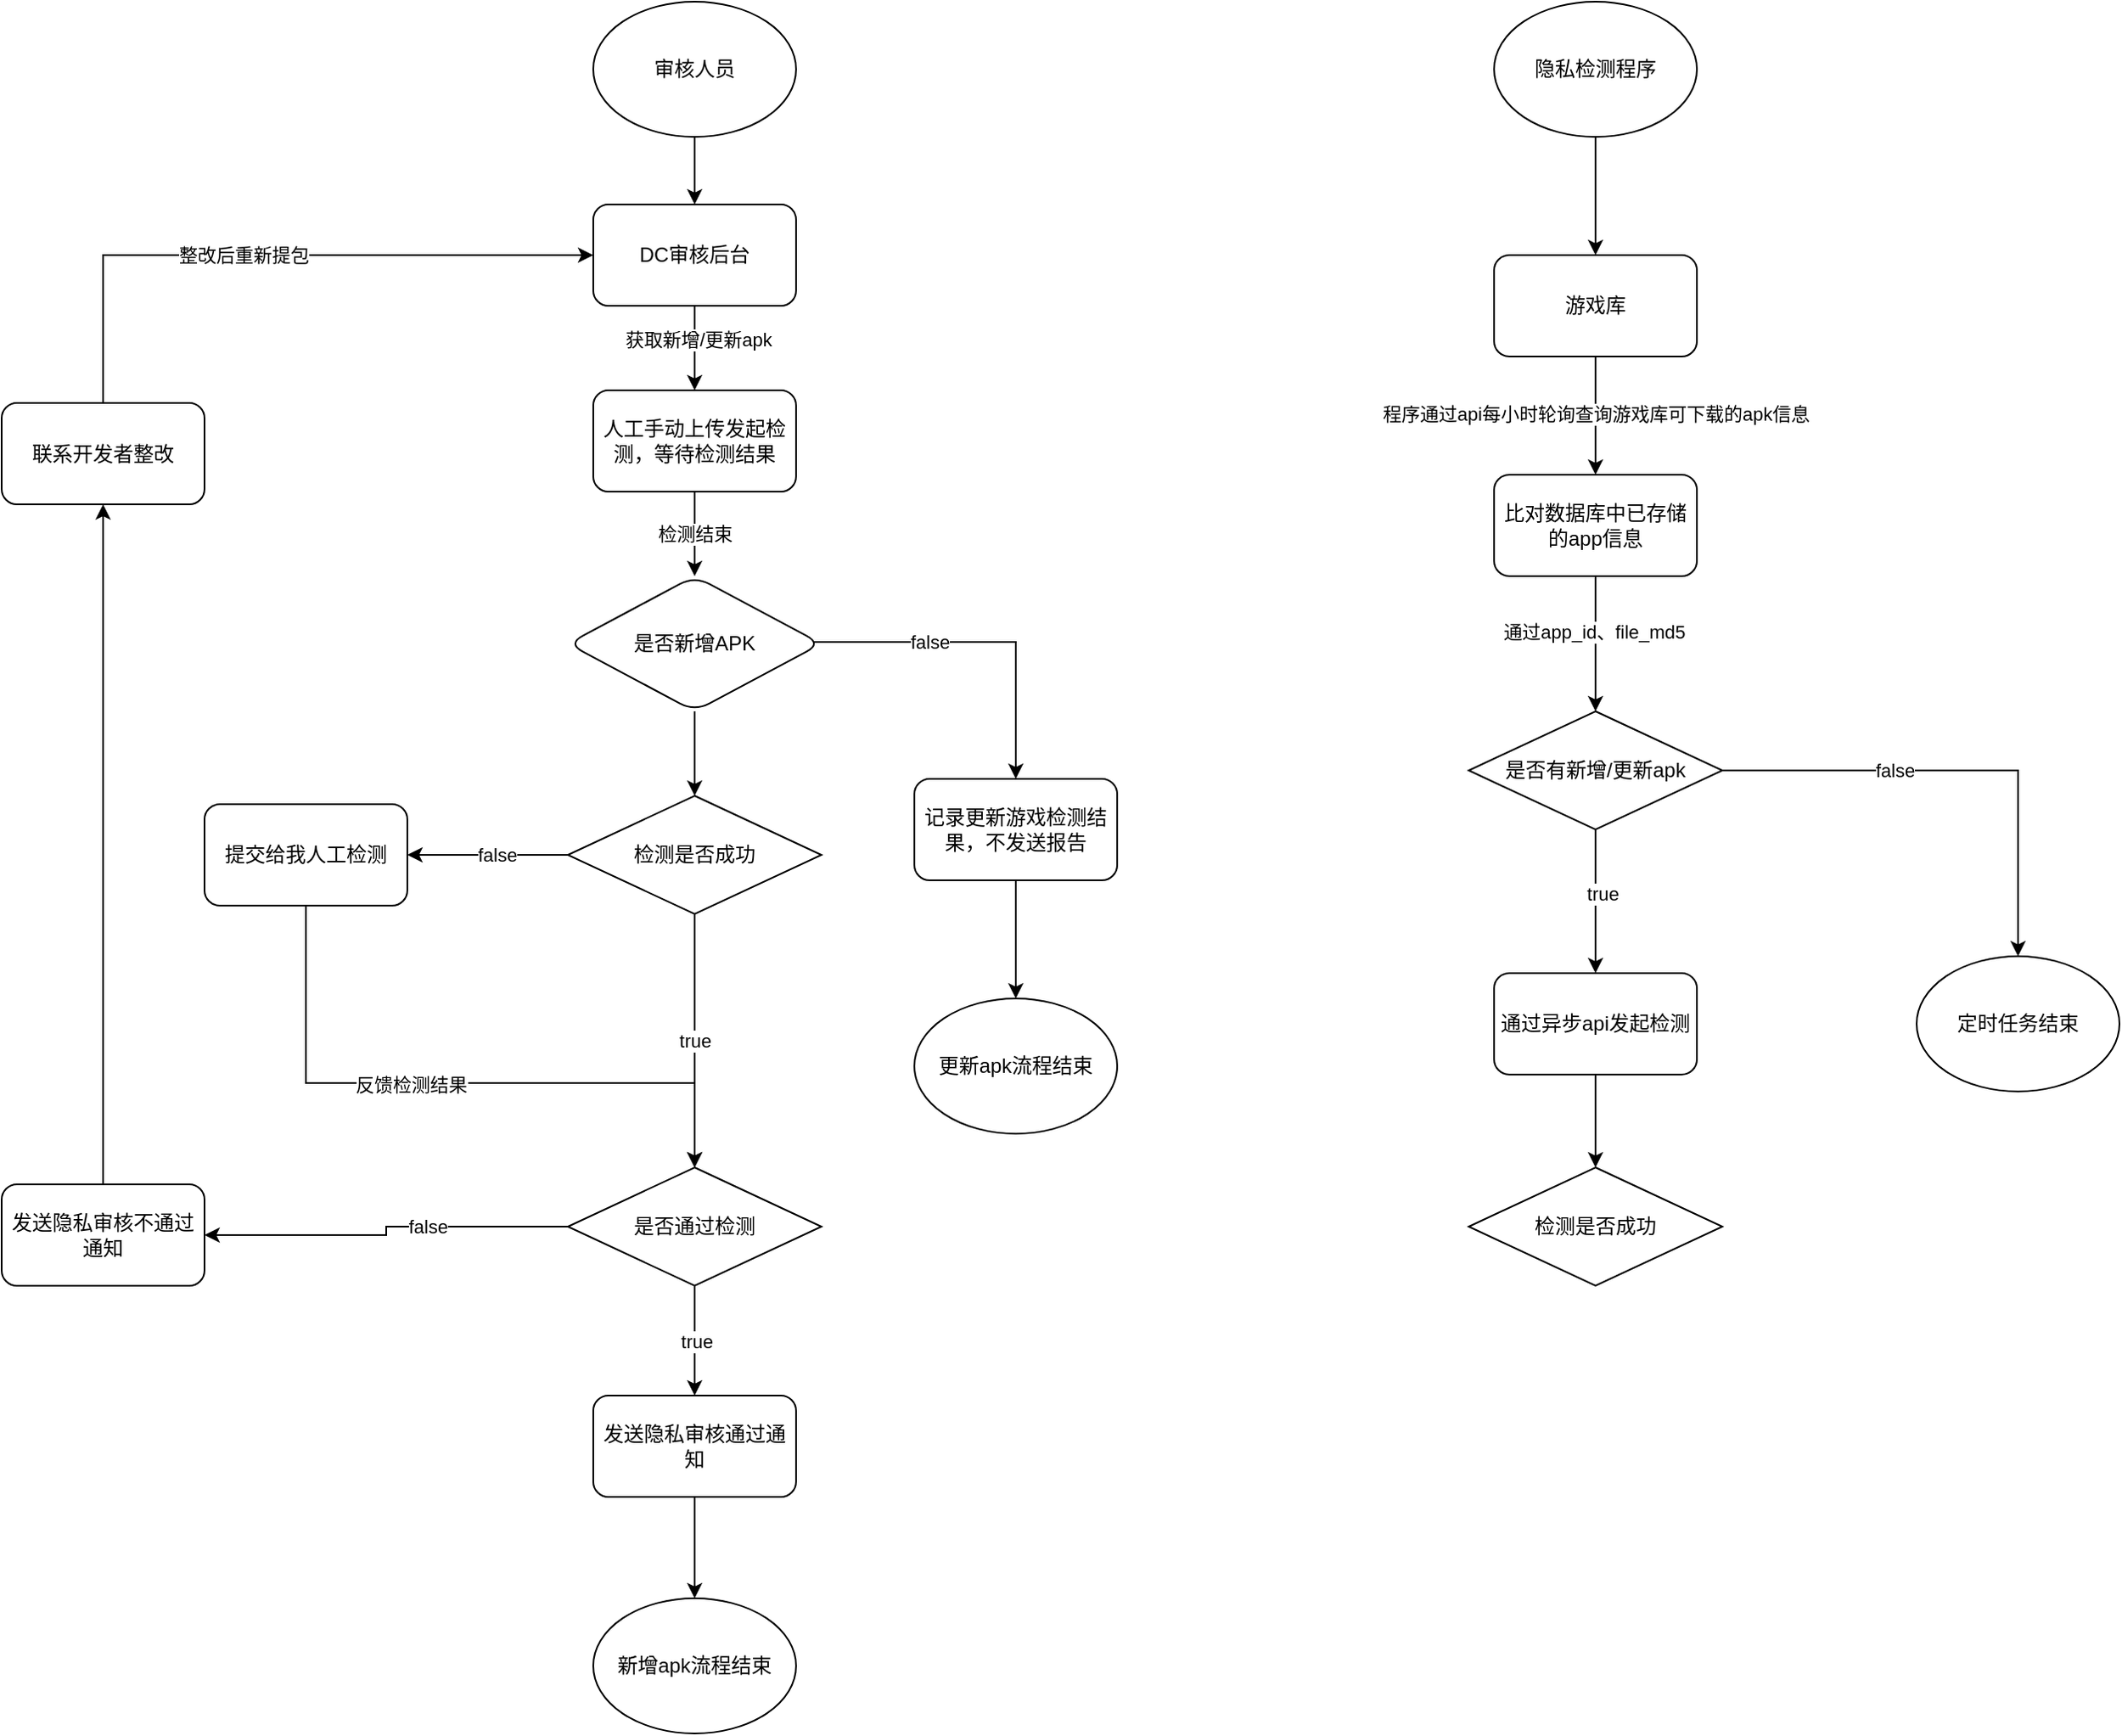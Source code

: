 <mxfile version="21.1.7" type="github">
  <diagram name="第 1 页" id="fuD2dJIFrwKVW4cfLhDA">
    <mxGraphModel dx="2901" dy="1002" grid="1" gridSize="10" guides="1" tooltips="1" connect="1" arrows="1" fold="1" page="1" pageScale="1" pageWidth="827" pageHeight="1169" math="0" shadow="0">
      <root>
        <mxCell id="0" />
        <mxCell id="1" parent="0" />
        <mxCell id="6JAVa26ZRBYkgXluDiaF-8" value="" style="edgeStyle=orthogonalEdgeStyle;rounded=0;orthogonalLoop=1;jettySize=auto;html=1;" edge="1" parent="1" source="6JAVa26ZRBYkgXluDiaF-5" target="6JAVa26ZRBYkgXluDiaF-7">
          <mxGeometry relative="1" as="geometry" />
        </mxCell>
        <mxCell id="6JAVa26ZRBYkgXluDiaF-5" value="审核人员" style="ellipse;whiteSpace=wrap;html=1;" vertex="1" parent="1">
          <mxGeometry x="-203" y="70" width="120" height="80" as="geometry" />
        </mxCell>
        <mxCell id="6JAVa26ZRBYkgXluDiaF-39" value="" style="edgeStyle=orthogonalEdgeStyle;rounded=0;orthogonalLoop=1;jettySize=auto;html=1;" edge="1" parent="1" source="6JAVa26ZRBYkgXluDiaF-6" target="6JAVa26ZRBYkgXluDiaF-38">
          <mxGeometry relative="1" as="geometry" />
        </mxCell>
        <mxCell id="6JAVa26ZRBYkgXluDiaF-6" value="隐私检测程序" style="ellipse;whiteSpace=wrap;html=1;" vertex="1" parent="1">
          <mxGeometry x="330" y="70" width="120" height="80" as="geometry" />
        </mxCell>
        <mxCell id="6JAVa26ZRBYkgXluDiaF-10" value="" style="edgeStyle=orthogonalEdgeStyle;rounded=0;orthogonalLoop=1;jettySize=auto;html=1;" edge="1" parent="1" source="6JAVa26ZRBYkgXluDiaF-7" target="6JAVa26ZRBYkgXluDiaF-9">
          <mxGeometry relative="1" as="geometry" />
        </mxCell>
        <mxCell id="6JAVa26ZRBYkgXluDiaF-11" value="获取新增/更新apk" style="edgeLabel;html=1;align=center;verticalAlign=middle;resizable=0;points=[];" vertex="1" connectable="0" parent="6JAVa26ZRBYkgXluDiaF-10">
          <mxGeometry x="-0.2" y="2" relative="1" as="geometry">
            <mxPoint as="offset" />
          </mxGeometry>
        </mxCell>
        <mxCell id="6JAVa26ZRBYkgXluDiaF-7" value="DC审核后台" style="rounded=1;whiteSpace=wrap;html=1;" vertex="1" parent="1">
          <mxGeometry x="-203" y="190" width="120" height="60" as="geometry" />
        </mxCell>
        <mxCell id="6JAVa26ZRBYkgXluDiaF-13" value="检测结束" style="edgeStyle=orthogonalEdgeStyle;rounded=0;orthogonalLoop=1;jettySize=auto;html=1;" edge="1" parent="1" source="6JAVa26ZRBYkgXluDiaF-9" target="6JAVa26ZRBYkgXluDiaF-12">
          <mxGeometry relative="1" as="geometry" />
        </mxCell>
        <mxCell id="6JAVa26ZRBYkgXluDiaF-9" value="人工手动上传发起检测，等待检测结果" style="rounded=1;whiteSpace=wrap;html=1;" vertex="1" parent="1">
          <mxGeometry x="-203" y="300" width="120" height="60" as="geometry" />
        </mxCell>
        <mxCell id="6JAVa26ZRBYkgXluDiaF-15" value="true" style="edgeStyle=orthogonalEdgeStyle;rounded=0;orthogonalLoop=1;jettySize=auto;html=1;" edge="1" parent="1" source="6JAVa26ZRBYkgXluDiaF-16">
          <mxGeometry relative="1" as="geometry">
            <mxPoint x="-143" y="895" as="targetPoint" />
          </mxGeometry>
        </mxCell>
        <mxCell id="6JAVa26ZRBYkgXluDiaF-18" value="" style="edgeStyle=orthogonalEdgeStyle;rounded=0;orthogonalLoop=1;jettySize=auto;html=1;exitX=0.96;exitY=0.488;exitDx=0;exitDy=0;exitPerimeter=0;" edge="1" parent="1" source="6JAVa26ZRBYkgXluDiaF-12" target="6JAVa26ZRBYkgXluDiaF-17">
          <mxGeometry relative="1" as="geometry" />
        </mxCell>
        <mxCell id="6JAVa26ZRBYkgXluDiaF-19" value="false" style="edgeLabel;html=1;align=center;verticalAlign=middle;resizable=0;points=[];" vertex="1" connectable="0" parent="6JAVa26ZRBYkgXluDiaF-18">
          <mxGeometry x="-0.305" relative="1" as="geometry">
            <mxPoint as="offset" />
          </mxGeometry>
        </mxCell>
        <mxCell id="6JAVa26ZRBYkgXluDiaF-51" value="" style="edgeStyle=orthogonalEdgeStyle;rounded=0;orthogonalLoop=1;jettySize=auto;html=1;" edge="1" parent="1" source="6JAVa26ZRBYkgXluDiaF-12" target="6JAVa26ZRBYkgXluDiaF-50">
          <mxGeometry relative="1" as="geometry" />
        </mxCell>
        <mxCell id="6JAVa26ZRBYkgXluDiaF-12" value="是否新增APK" style="rhombus;whiteSpace=wrap;html=1;rounded=1;" vertex="1" parent="1">
          <mxGeometry x="-218" y="410" width="150" height="80" as="geometry" />
        </mxCell>
        <mxCell id="6JAVa26ZRBYkgXluDiaF-25" value="" style="edgeStyle=orthogonalEdgeStyle;rounded=0;orthogonalLoop=1;jettySize=auto;html=1;" edge="1" parent="1" source="6JAVa26ZRBYkgXluDiaF-17" target="6JAVa26ZRBYkgXluDiaF-24">
          <mxGeometry relative="1" as="geometry" />
        </mxCell>
        <mxCell id="6JAVa26ZRBYkgXluDiaF-17" value="记录更新游戏检测结果，不发送报告" style="whiteSpace=wrap;html=1;rounded=1;" vertex="1" parent="1">
          <mxGeometry x="-13" y="530" width="120" height="60" as="geometry" />
        </mxCell>
        <mxCell id="6JAVa26ZRBYkgXluDiaF-30" style="edgeStyle=orthogonalEdgeStyle;rounded=0;orthogonalLoop=1;jettySize=auto;html=1;entryX=1;entryY=0.5;entryDx=0;entryDy=0;" edge="1" parent="1" source="6JAVa26ZRBYkgXluDiaF-16" target="6JAVa26ZRBYkgXluDiaF-29">
          <mxGeometry relative="1" as="geometry" />
        </mxCell>
        <mxCell id="6JAVa26ZRBYkgXluDiaF-31" value="false" style="edgeLabel;html=1;align=center;verticalAlign=middle;resizable=0;points=[];" vertex="1" connectable="0" parent="6JAVa26ZRBYkgXluDiaF-30">
          <mxGeometry x="-0.241" relative="1" as="geometry">
            <mxPoint as="offset" />
          </mxGeometry>
        </mxCell>
        <mxCell id="6JAVa26ZRBYkgXluDiaF-16" value="是否通过检测" style="rhombus;whiteSpace=wrap;html=1;" vertex="1" parent="1">
          <mxGeometry x="-218" y="760" width="150" height="70" as="geometry" />
        </mxCell>
        <mxCell id="6JAVa26ZRBYkgXluDiaF-24" value="更新apk流程结束" style="ellipse;whiteSpace=wrap;html=1;" vertex="1" parent="1">
          <mxGeometry x="-13" y="660" width="120" height="80" as="geometry" />
        </mxCell>
        <mxCell id="6JAVa26ZRBYkgXluDiaF-28" value="" style="edgeStyle=orthogonalEdgeStyle;rounded=0;orthogonalLoop=1;jettySize=auto;html=1;" edge="1" parent="1" source="6JAVa26ZRBYkgXluDiaF-26" target="6JAVa26ZRBYkgXluDiaF-27">
          <mxGeometry relative="1" as="geometry" />
        </mxCell>
        <mxCell id="6JAVa26ZRBYkgXluDiaF-26" value="发送隐私审核通过通知" style="rounded=1;whiteSpace=wrap;html=1;" vertex="1" parent="1">
          <mxGeometry x="-203" y="895" width="120" height="60" as="geometry" />
        </mxCell>
        <mxCell id="6JAVa26ZRBYkgXluDiaF-27" value="新增apk流程结束" style="ellipse;whiteSpace=wrap;html=1;" vertex="1" parent="1">
          <mxGeometry x="-203" y="1015" width="120" height="80" as="geometry" />
        </mxCell>
        <mxCell id="6JAVa26ZRBYkgXluDiaF-35" style="edgeStyle=orthogonalEdgeStyle;rounded=0;orthogonalLoop=1;jettySize=auto;html=1;entryX=0.5;entryY=1;entryDx=0;entryDy=0;" edge="1" parent="1" source="6JAVa26ZRBYkgXluDiaF-29" target="6JAVa26ZRBYkgXluDiaF-34">
          <mxGeometry relative="1" as="geometry" />
        </mxCell>
        <mxCell id="6JAVa26ZRBYkgXluDiaF-29" value="发送隐私审核不通过通知" style="rounded=1;whiteSpace=wrap;html=1;" vertex="1" parent="1">
          <mxGeometry x="-553" y="770" width="120" height="60" as="geometry" />
        </mxCell>
        <mxCell id="6JAVa26ZRBYkgXluDiaF-36" style="edgeStyle=orthogonalEdgeStyle;rounded=0;orthogonalLoop=1;jettySize=auto;html=1;entryX=0;entryY=0.5;entryDx=0;entryDy=0;" edge="1" parent="1" source="6JAVa26ZRBYkgXluDiaF-34" target="6JAVa26ZRBYkgXluDiaF-7">
          <mxGeometry relative="1" as="geometry">
            <Array as="points">
              <mxPoint x="-493" y="220" />
            </Array>
          </mxGeometry>
        </mxCell>
        <mxCell id="6JAVa26ZRBYkgXluDiaF-37" value="整改后重新提包" style="edgeLabel;html=1;align=center;verticalAlign=middle;resizable=0;points=[];" vertex="1" connectable="0" parent="6JAVa26ZRBYkgXluDiaF-36">
          <mxGeometry x="-0.096" relative="1" as="geometry">
            <mxPoint as="offset" />
          </mxGeometry>
        </mxCell>
        <mxCell id="6JAVa26ZRBYkgXluDiaF-34" value="联系开发者整改" style="rounded=1;whiteSpace=wrap;html=1;" vertex="1" parent="1">
          <mxGeometry x="-553" y="307.5" width="120" height="60" as="geometry" />
        </mxCell>
        <mxCell id="6JAVa26ZRBYkgXluDiaF-42" value="" style="edgeStyle=orthogonalEdgeStyle;rounded=0;orthogonalLoop=1;jettySize=auto;html=1;" edge="1" parent="1" source="6JAVa26ZRBYkgXluDiaF-38" target="6JAVa26ZRBYkgXluDiaF-41">
          <mxGeometry relative="1" as="geometry" />
        </mxCell>
        <mxCell id="6JAVa26ZRBYkgXluDiaF-43" value="程序通过api每小时轮询查询游戏库可下载的apk信息" style="edgeLabel;html=1;align=center;verticalAlign=middle;resizable=0;points=[];" vertex="1" connectable="0" parent="6JAVa26ZRBYkgXluDiaF-42">
          <mxGeometry x="-0.029" relative="1" as="geometry">
            <mxPoint as="offset" />
          </mxGeometry>
        </mxCell>
        <mxCell id="6JAVa26ZRBYkgXluDiaF-38" value="游戏库" style="rounded=1;whiteSpace=wrap;html=1;" vertex="1" parent="1">
          <mxGeometry x="330" y="220" width="120" height="60" as="geometry" />
        </mxCell>
        <mxCell id="6JAVa26ZRBYkgXluDiaF-45" value="" style="edgeStyle=orthogonalEdgeStyle;rounded=0;orthogonalLoop=1;jettySize=auto;html=1;" edge="1" parent="1" source="6JAVa26ZRBYkgXluDiaF-41" target="6JAVa26ZRBYkgXluDiaF-44">
          <mxGeometry relative="1" as="geometry" />
        </mxCell>
        <mxCell id="6JAVa26ZRBYkgXluDiaF-46" value="通过app_id、file_md5" style="edgeLabel;html=1;align=center;verticalAlign=middle;resizable=0;points=[];" vertex="1" connectable="0" parent="6JAVa26ZRBYkgXluDiaF-45">
          <mxGeometry x="-0.175" y="-1" relative="1" as="geometry">
            <mxPoint as="offset" />
          </mxGeometry>
        </mxCell>
        <mxCell id="6JAVa26ZRBYkgXluDiaF-41" value="比对数据库中已存储的app信息" style="rounded=1;whiteSpace=wrap;html=1;" vertex="1" parent="1">
          <mxGeometry x="330" y="350" width="120" height="60" as="geometry" />
        </mxCell>
        <mxCell id="6JAVa26ZRBYkgXluDiaF-48" value="" style="edgeStyle=orthogonalEdgeStyle;rounded=0;orthogonalLoop=1;jettySize=auto;html=1;" edge="1" parent="1" source="6JAVa26ZRBYkgXluDiaF-44" target="6JAVa26ZRBYkgXluDiaF-47">
          <mxGeometry relative="1" as="geometry" />
        </mxCell>
        <mxCell id="6JAVa26ZRBYkgXluDiaF-49" value="true" style="edgeLabel;html=1;align=center;verticalAlign=middle;resizable=0;points=[];" vertex="1" connectable="0" parent="6JAVa26ZRBYkgXluDiaF-48">
          <mxGeometry x="-0.106" y="4" relative="1" as="geometry">
            <mxPoint as="offset" />
          </mxGeometry>
        </mxCell>
        <mxCell id="6JAVa26ZRBYkgXluDiaF-64" style="edgeStyle=orthogonalEdgeStyle;rounded=0;orthogonalLoop=1;jettySize=auto;html=1;entryX=0.5;entryY=0;entryDx=0;entryDy=0;" edge="1" parent="1" source="6JAVa26ZRBYkgXluDiaF-44" target="6JAVa26ZRBYkgXluDiaF-63">
          <mxGeometry relative="1" as="geometry" />
        </mxCell>
        <mxCell id="6JAVa26ZRBYkgXluDiaF-65" value="false" style="edgeLabel;html=1;align=center;verticalAlign=middle;resizable=0;points=[];" vertex="1" connectable="0" parent="6JAVa26ZRBYkgXluDiaF-64">
          <mxGeometry x="-0.284" relative="1" as="geometry">
            <mxPoint as="offset" />
          </mxGeometry>
        </mxCell>
        <mxCell id="6JAVa26ZRBYkgXluDiaF-44" value="是否有新增/更新apk" style="rhombus;whiteSpace=wrap;html=1;" vertex="1" parent="1">
          <mxGeometry x="315" y="490" width="150" height="70" as="geometry" />
        </mxCell>
        <mxCell id="6JAVa26ZRBYkgXluDiaF-72" value="" style="edgeStyle=orthogonalEdgeStyle;rounded=0;orthogonalLoop=1;jettySize=auto;html=1;" edge="1" parent="1" source="6JAVa26ZRBYkgXluDiaF-47" target="6JAVa26ZRBYkgXluDiaF-71">
          <mxGeometry relative="1" as="geometry" />
        </mxCell>
        <mxCell id="6JAVa26ZRBYkgXluDiaF-47" value="通过异步api发起检测" style="rounded=1;whiteSpace=wrap;html=1;" vertex="1" parent="1">
          <mxGeometry x="330" y="645" width="120" height="60" as="geometry" />
        </mxCell>
        <mxCell id="6JAVa26ZRBYkgXluDiaF-52" value="true" style="edgeStyle=orthogonalEdgeStyle;rounded=0;orthogonalLoop=1;jettySize=auto;html=1;entryX=0.5;entryY=0;entryDx=0;entryDy=0;" edge="1" parent="1" source="6JAVa26ZRBYkgXluDiaF-50" target="6JAVa26ZRBYkgXluDiaF-16">
          <mxGeometry relative="1" as="geometry">
            <mxPoint as="offset" />
          </mxGeometry>
        </mxCell>
        <mxCell id="6JAVa26ZRBYkgXluDiaF-54" value="" style="edgeStyle=orthogonalEdgeStyle;rounded=0;orthogonalLoop=1;jettySize=auto;html=1;" edge="1" parent="1" source="6JAVa26ZRBYkgXluDiaF-50" target="6JAVa26ZRBYkgXluDiaF-53">
          <mxGeometry relative="1" as="geometry" />
        </mxCell>
        <mxCell id="6JAVa26ZRBYkgXluDiaF-57" value="false" style="edgeLabel;html=1;align=center;verticalAlign=middle;resizable=0;points=[];" vertex="1" connectable="0" parent="6JAVa26ZRBYkgXluDiaF-54">
          <mxGeometry x="-0.116" relative="1" as="geometry">
            <mxPoint as="offset" />
          </mxGeometry>
        </mxCell>
        <mxCell id="6JAVa26ZRBYkgXluDiaF-50" value="检测是否成功" style="rhombus;whiteSpace=wrap;html=1;" vertex="1" parent="1">
          <mxGeometry x="-218" y="540" width="150" height="70" as="geometry" />
        </mxCell>
        <mxCell id="6JAVa26ZRBYkgXluDiaF-58" style="edgeStyle=orthogonalEdgeStyle;rounded=0;orthogonalLoop=1;jettySize=auto;html=1;" edge="1" parent="1" source="6JAVa26ZRBYkgXluDiaF-53" target="6JAVa26ZRBYkgXluDiaF-16">
          <mxGeometry relative="1" as="geometry">
            <Array as="points">
              <mxPoint x="-373" y="710" />
              <mxPoint x="-143" y="710" />
            </Array>
          </mxGeometry>
        </mxCell>
        <mxCell id="6JAVa26ZRBYkgXluDiaF-59" value="反馈检测结果" style="edgeLabel;html=1;align=center;verticalAlign=middle;resizable=0;points=[];" vertex="1" connectable="0" parent="6JAVa26ZRBYkgXluDiaF-58">
          <mxGeometry x="-0.133" y="-1" relative="1" as="geometry">
            <mxPoint as="offset" />
          </mxGeometry>
        </mxCell>
        <mxCell id="6JAVa26ZRBYkgXluDiaF-53" value="提交给我人工检测" style="rounded=1;whiteSpace=wrap;html=1;" vertex="1" parent="1">
          <mxGeometry x="-433" y="545" width="120" height="60" as="geometry" />
        </mxCell>
        <mxCell id="6JAVa26ZRBYkgXluDiaF-63" value="定时任务结束" style="ellipse;whiteSpace=wrap;html=1;" vertex="1" parent="1">
          <mxGeometry x="580" y="635" width="120" height="80" as="geometry" />
        </mxCell>
        <mxCell id="6JAVa26ZRBYkgXluDiaF-71" value="检测是否成功" style="rhombus;whiteSpace=wrap;html=1;" vertex="1" parent="1">
          <mxGeometry x="315" y="760" width="150" height="70" as="geometry" />
        </mxCell>
      </root>
    </mxGraphModel>
  </diagram>
</mxfile>
